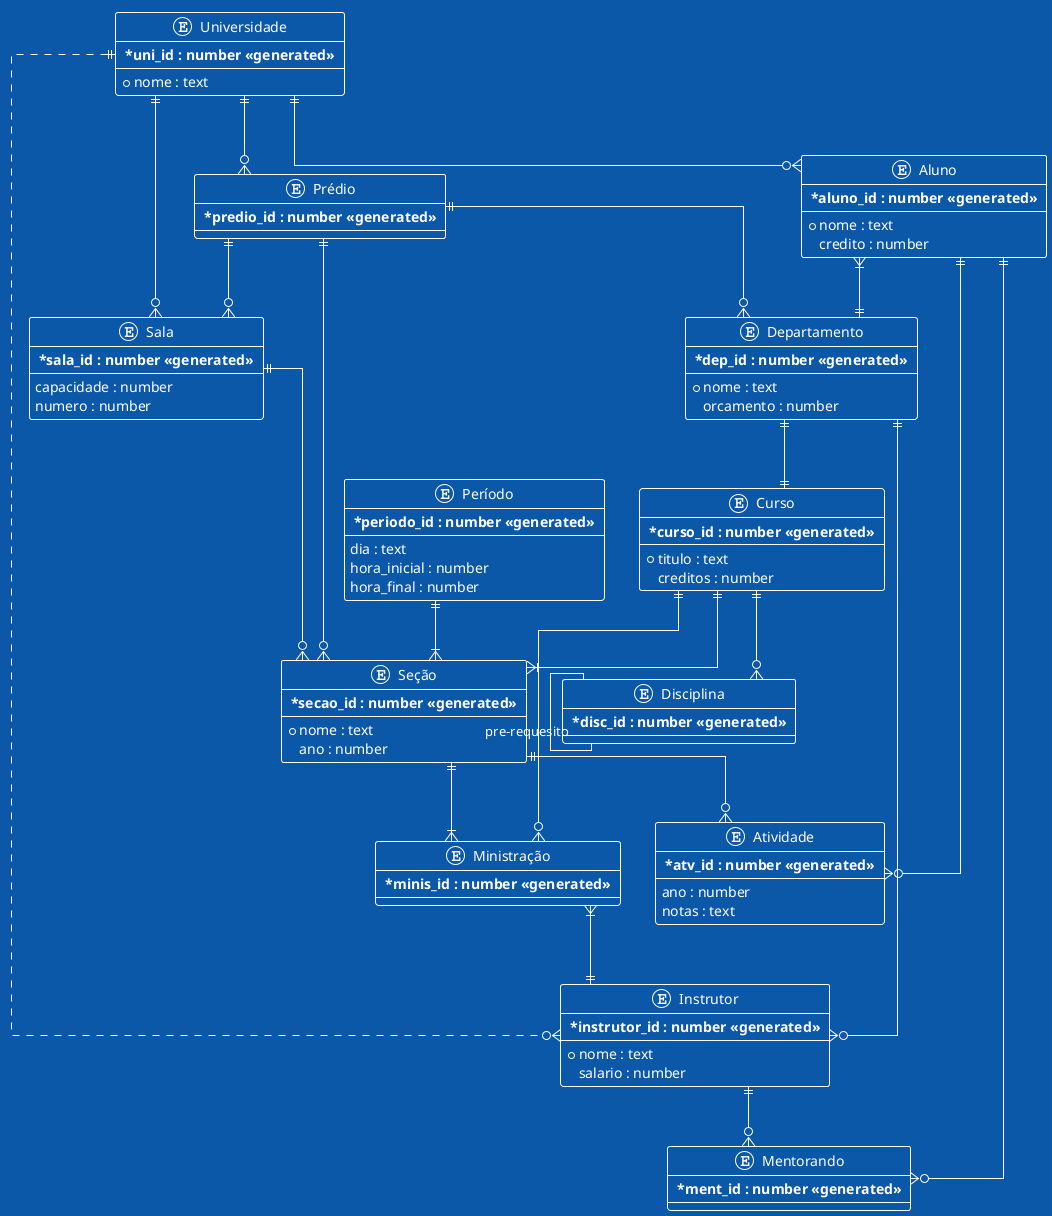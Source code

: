 @startuml
!theme amiga 

skinparam linetype ortho

entity "Universidade" as uni {
        ** *uni_id : number <<generated>> **
        --
	*nome : text
}

entity "Sala" as sala {
        ** *sala_id : number <<generated>> **
        --
        capacidade : number
        numero : number
}

entity "Prédio" as predio {
        ** *predio_id : number <<generated>> **
        --
}

entity "Departamento" as dep {
        ** *dep_id : number <<generated>> **
        --
	*nome : text
	orcamento : number
}

entity "Curso" as curso {
        ** *curso_id : number <<generated>> **
        --
	*titulo : text
	creditos : number
}

entity "Instrutor" as instrutor {
        ** *instrutor_id : number <<generated>> **
        --
	*nome : text
	salario : number
}

entity "Seção" as secao {
        ** *secao_id : number <<generated>> **
        --
        *nome : text
	ano : number
}

entity "Ministração" as minis {
        ** *minis_id : number <<generated>> **
        --
}

entity "Aluno" as aluno {
        ** *aluno_id : number <<generated>> **
        --
        *nome : text
	credito : number
}

entity "Período" as periodo {
	** *periodo_id : number <<generated>> **
	--
	dia : text
	hora_inicial : number
	hora_final : number
}

entity "Disciplina" as disc {
	** *disc_id : number <<generated>> **
	--
}

entity "Atividade" as atv {
	** *atv_id : number <<generated>> **
	--
	ano : number
	notas : text
}

entity "Mentorando" as ment {
	** *ment_id : number <<generated>> **
	--
}

uni ||--o{ predio
uni ||--o{ sala
uni ||--o{ aluno
uni ||..o{ instrutor
predio ||--o{ sala
predio ||--o{ dep
predio ||--o{ secao
dep ||--|| curso
dep ||--o{ instrutor
curso ||--|{ secao
curso ||--o{ minis
sala ||--o{ secao
periodo ||--|{ secao
secao ||--|{ minis
minis }|--|| instrutor
instrutor ||--o{ ment
aluno }|--|| dep
aluno ||--o{ atv
aluno ||--o{ ment
secao ||--o{ atv
curso ||--o{ disc
disc -- disc : pre-requesito 
@enduml
